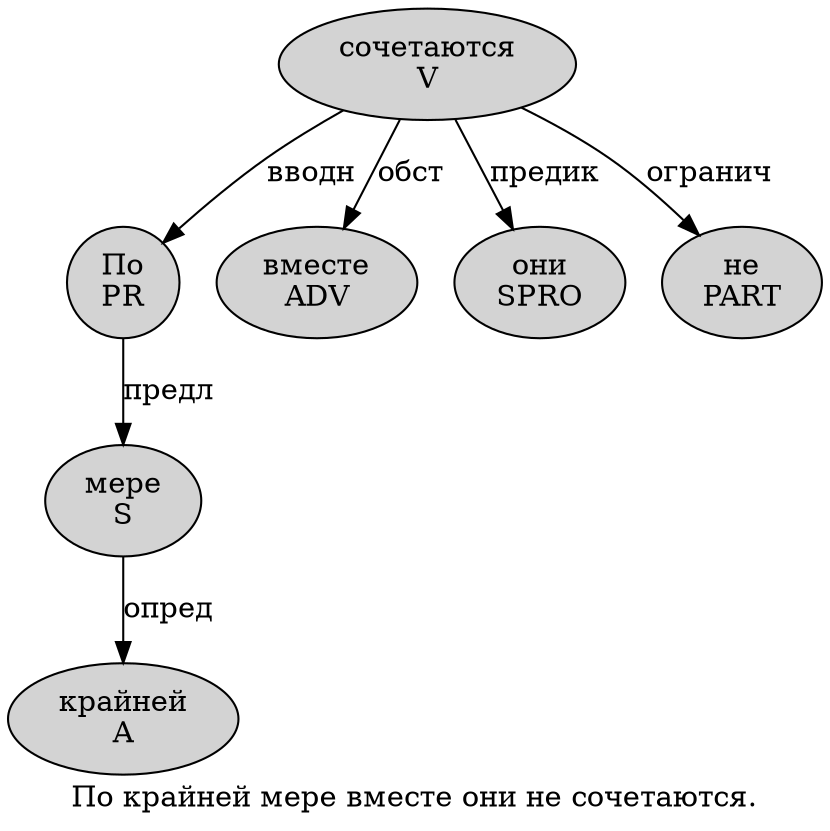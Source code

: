 digraph SENTENCE_2362 {
	graph [label="По крайней мере вместе они не сочетаются."]
	node [style=filled]
		0 [label="По
PR" color="" fillcolor=lightgray penwidth=1 shape=ellipse]
		1 [label="крайней
A" color="" fillcolor=lightgray penwidth=1 shape=ellipse]
		2 [label="мере
S" color="" fillcolor=lightgray penwidth=1 shape=ellipse]
		3 [label="вместе
ADV" color="" fillcolor=lightgray penwidth=1 shape=ellipse]
		4 [label="они
SPRO" color="" fillcolor=lightgray penwidth=1 shape=ellipse]
		5 [label="не
PART" color="" fillcolor=lightgray penwidth=1 shape=ellipse]
		6 [label="сочетаются
V" color="" fillcolor=lightgray penwidth=1 shape=ellipse]
			2 -> 1 [label="опред"]
			6 -> 0 [label="вводн"]
			6 -> 3 [label="обст"]
			6 -> 4 [label="предик"]
			6 -> 5 [label="огранич"]
			0 -> 2 [label="предл"]
}